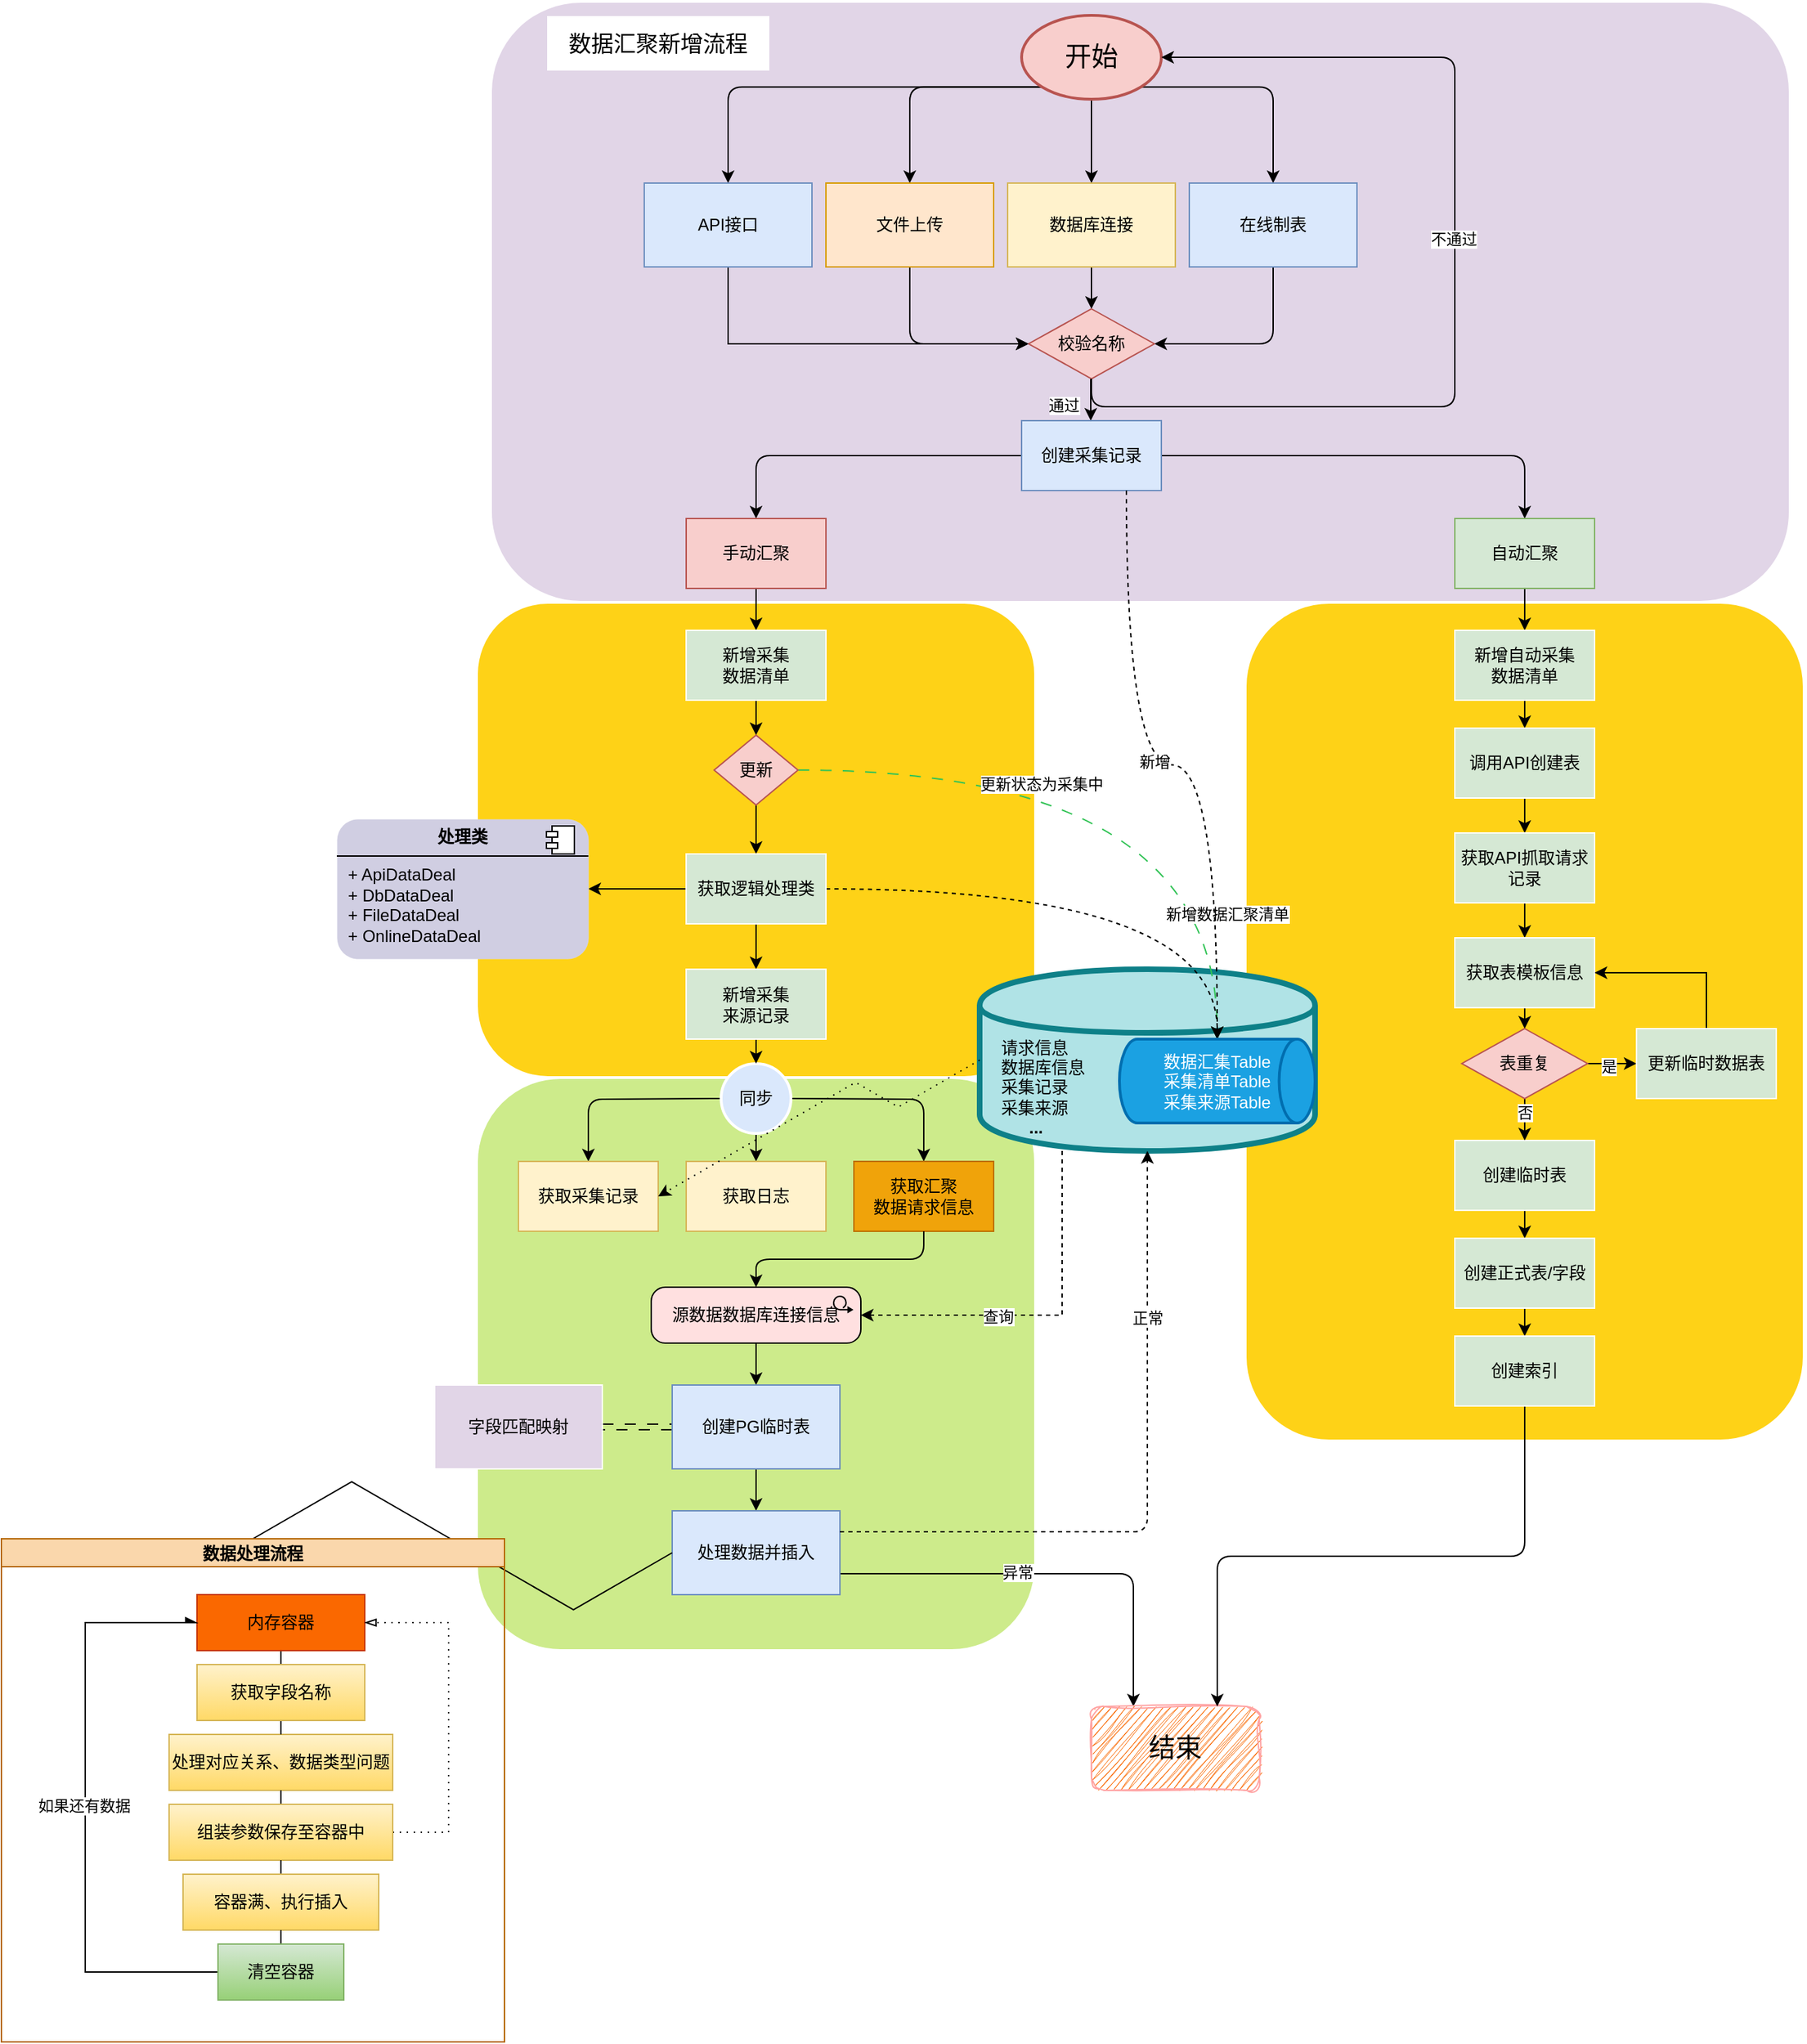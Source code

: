 <mxfile version="24.7.5">
  <diagram name="Page-1" id="c7558073-3199-34d8-9f00-42111426c3f3">
    <mxGraphModel dx="1999" dy="1798" grid="1" gridSize="10" guides="1" tooltips="1" connect="1" arrows="1" fold="1" page="1" pageScale="1" pageWidth="826" pageHeight="1169" background="none" math="0" shadow="0">
      <root>
        <mxCell id="0" />
        <mxCell id="1" parent="0" />
        <mxCell id="75hqEZYQXCR5T-KK69s9-33" value="" style="whiteSpace=wrap;html=1;rounded=1;shadow=0;strokeWidth=2;fontSize=20;align=center;fillColor=#e1d5e7;strokeColor=#FFFFFF;" vertex="1" parent="1">
          <mxGeometry x="280" y="-750" width="930" height="430" as="geometry" />
        </mxCell>
        <mxCell id="75hqEZYQXCR5T-KK69s9-6" value="" style="whiteSpace=wrap;html=1;rounded=1;shadow=0;strokeWidth=2;fontSize=20;align=center;fillColor=#FED217;strokeColor=#FFFFFF;" vertex="1" parent="1">
          <mxGeometry x="820" y="-320" width="400" height="600" as="geometry" />
        </mxCell>
        <mxCell id="ydPv3QB8kfn3ZAmTUhdd-136" value="" style="whiteSpace=wrap;html=1;rounded=1;shadow=0;strokeWidth=2;fontSize=20;align=center;fillColor=#FED217;strokeColor=#FFFFFF;" parent="1" vertex="1">
          <mxGeometry x="270" y="-320" width="400" height="340" as="geometry" />
        </mxCell>
        <mxCell id="ydPv3QB8kfn3ZAmTUhdd-146" value="" style="whiteSpace=wrap;html=1;rounded=1;shadow=0;strokeWidth=2;fontSize=20;align=center;fillColor=#cdeb8b;strokeColor=#ffffff;" parent="1" vertex="1">
          <mxGeometry x="270" y="20" width="400" height="410" as="geometry" />
        </mxCell>
        <mxCell id="ydPv3QB8kfn3ZAmTUhdd-164" value="&amp;nbsp; &amp;nbsp; 请求信息&lt;div&gt;&amp;nbsp; &amp;nbsp; 数据库信息&lt;/div&gt;&lt;div&gt;&amp;nbsp; &amp;nbsp; 采集记录&lt;/div&gt;&lt;div&gt;&amp;nbsp; &amp;nbsp; 采集来源&lt;/div&gt;&lt;div&gt;&amp;nbsp; &amp;nbsp;&lt;b&gt;&amp;nbsp; &amp;nbsp; &amp;nbsp; &amp;nbsp;...&lt;/b&gt;&lt;/div&gt;" style="shape=cylinder;whiteSpace=wrap;html=1;boundedLbl=1;backgroundOutline=1;fillColor=#b0e3e6;strokeColor=#0e8088;align=left;strokeWidth=4;" parent="1" vertex="1">
          <mxGeometry x="630" y="-57.5" width="240" height="130" as="geometry" />
        </mxCell>
        <mxCell id="ydPv3QB8kfn3ZAmTUhdd-111" style="edgeStyle=orthogonalEdgeStyle;rounded=1;orthogonalLoop=1;jettySize=auto;html=1;exitX=0.145;exitY=0.855;exitDx=0;exitDy=0;exitPerimeter=0;entryX=0.5;entryY=0;entryDx=0;entryDy=0;curved=0;" parent="1" source="ydPv3QB8kfn3ZAmTUhdd-96" target="ydPv3QB8kfn3ZAmTUhdd-107" edge="1">
          <mxGeometry relative="1" as="geometry" />
        </mxCell>
        <mxCell id="ydPv3QB8kfn3ZAmTUhdd-112" style="edgeStyle=orthogonalEdgeStyle;rounded=0;orthogonalLoop=1;jettySize=auto;html=1;exitX=0.5;exitY=1;exitDx=0;exitDy=0;exitPerimeter=0;entryX=0.5;entryY=0;entryDx=0;entryDy=0;" parent="1" source="ydPv3QB8kfn3ZAmTUhdd-96" target="ydPv3QB8kfn3ZAmTUhdd-108" edge="1">
          <mxGeometry relative="1" as="geometry" />
        </mxCell>
        <mxCell id="ydPv3QB8kfn3ZAmTUhdd-113" style="edgeStyle=orthogonalEdgeStyle;rounded=1;orthogonalLoop=1;jettySize=auto;html=1;exitX=0.855;exitY=0.855;exitDx=0;exitDy=0;exitPerimeter=0;curved=0;" parent="1" source="ydPv3QB8kfn3ZAmTUhdd-96" target="ydPv3QB8kfn3ZAmTUhdd-109" edge="1">
          <mxGeometry relative="1" as="geometry" />
        </mxCell>
        <mxCell id="75hqEZYQXCR5T-KK69s9-36" style="edgeStyle=orthogonalEdgeStyle;rounded=1;orthogonalLoop=1;jettySize=auto;html=1;exitX=0.145;exitY=0.855;exitDx=0;exitDy=0;exitPerimeter=0;curved=0;" edge="1" parent="1" source="ydPv3QB8kfn3ZAmTUhdd-96" target="75hqEZYQXCR5T-KK69s9-35">
          <mxGeometry relative="1" as="geometry" />
        </mxCell>
        <mxCell id="ydPv3QB8kfn3ZAmTUhdd-96" value="&lt;font style=&quot;font-size: 19px;&quot;&gt;开始&lt;/font&gt;" style="strokeWidth=2;html=1;shape=mxgraph.flowchart.start_1;whiteSpace=wrap;fillColor=#f8cecc;strokeColor=#b85450;" parent="1" vertex="1">
          <mxGeometry x="660" y="-740" width="100" height="60" as="geometry" />
        </mxCell>
        <mxCell id="ydPv3QB8kfn3ZAmTUhdd-116" style="edgeStyle=orthogonalEdgeStyle;rounded=1;orthogonalLoop=1;jettySize=auto;html=1;exitX=0.5;exitY=1;exitDx=0;exitDy=0;entryX=0;entryY=0.5;entryDx=0;entryDy=0;curved=0;" parent="1" source="ydPv3QB8kfn3ZAmTUhdd-107" target="ydPv3QB8kfn3ZAmTUhdd-115" edge="1">
          <mxGeometry relative="1" as="geometry" />
        </mxCell>
        <mxCell id="ydPv3QB8kfn3ZAmTUhdd-107" value="文件上传" style="rounded=0;whiteSpace=wrap;html=1;fillColor=#ffe6cc;strokeColor=#d79b00;" parent="1" vertex="1">
          <mxGeometry x="520" y="-620" width="120" height="60" as="geometry" />
        </mxCell>
        <mxCell id="ydPv3QB8kfn3ZAmTUhdd-117" style="edgeStyle=orthogonalEdgeStyle;rounded=0;orthogonalLoop=1;jettySize=auto;html=1;exitX=0.5;exitY=1;exitDx=0;exitDy=0;entryX=0.5;entryY=0;entryDx=0;entryDy=0;" parent="1" source="ydPv3QB8kfn3ZAmTUhdd-108" target="ydPv3QB8kfn3ZAmTUhdd-115" edge="1">
          <mxGeometry relative="1" as="geometry" />
        </mxCell>
        <mxCell id="ydPv3QB8kfn3ZAmTUhdd-108" value="数据库连接" style="rounded=0;whiteSpace=wrap;html=1;fillColor=#fff2cc;strokeColor=#d6b656;" parent="1" vertex="1">
          <mxGeometry x="650" y="-620" width="120" height="60" as="geometry" />
        </mxCell>
        <mxCell id="ydPv3QB8kfn3ZAmTUhdd-118" style="edgeStyle=orthogonalEdgeStyle;rounded=1;orthogonalLoop=1;jettySize=auto;html=1;exitX=0.5;exitY=1;exitDx=0;exitDy=0;entryX=1;entryY=0.5;entryDx=0;entryDy=0;curved=0;" parent="1" source="ydPv3QB8kfn3ZAmTUhdd-109" target="ydPv3QB8kfn3ZAmTUhdd-115" edge="1">
          <mxGeometry relative="1" as="geometry" />
        </mxCell>
        <mxCell id="ydPv3QB8kfn3ZAmTUhdd-109" value="在线制表" style="rounded=0;whiteSpace=wrap;html=1;fillColor=#dae8fc;strokeColor=#6c8ebf;" parent="1" vertex="1">
          <mxGeometry x="780" y="-620" width="120" height="60" as="geometry" />
        </mxCell>
        <UserObject label="" tooltip="通过" id="ydPv3QB8kfn3ZAmTUhdd-120">
          <mxCell style="edgeStyle=orthogonalEdgeStyle;rounded=0;orthogonalLoop=1;jettySize=auto;html=1;exitX=0.5;exitY=1;exitDx=0;exitDy=0;" parent="1" edge="1">
            <mxGeometry relative="1" as="geometry">
              <mxPoint x="709.5" y="-480" as="sourcePoint" />
              <mxPoint x="709.5" y="-450" as="targetPoint" />
            </mxGeometry>
          </mxCell>
        </UserObject>
        <mxCell id="ydPv3QB8kfn3ZAmTUhdd-123" value="通过" style="edgeLabel;html=1;align=center;verticalAlign=middle;resizable=0;points=[];" parent="ydPv3QB8kfn3ZAmTUhdd-120" vertex="1" connectable="0">
          <mxGeometry x="0.244" relative="1" as="geometry">
            <mxPoint x="-20" as="offset" />
          </mxGeometry>
        </mxCell>
        <mxCell id="ydPv3QB8kfn3ZAmTUhdd-115" value="校验名称" style="shape=rhombus;html=1;dashed=0;whiteSpace=wrap;perimeter=rhombusPerimeter;fillColor=#f8cecc;strokeColor=#b85450;" parent="1" vertex="1">
          <mxGeometry x="665" y="-530" width="90" height="50" as="geometry" />
        </mxCell>
        <mxCell id="ydPv3QB8kfn3ZAmTUhdd-131" style="edgeStyle=orthogonalEdgeStyle;rounded=1;orthogonalLoop=1;jettySize=auto;html=1;exitX=0;exitY=0.5;exitDx=0;exitDy=0;entryX=0.5;entryY=0;entryDx=0;entryDy=0;curved=0;" parent="1" source="ydPv3QB8kfn3ZAmTUhdd-119" target="ydPv3QB8kfn3ZAmTUhdd-129" edge="1">
          <mxGeometry relative="1" as="geometry" />
        </mxCell>
        <mxCell id="ydPv3QB8kfn3ZAmTUhdd-132" style="edgeStyle=orthogonalEdgeStyle;rounded=1;orthogonalLoop=1;jettySize=auto;html=1;exitX=1;exitY=0.5;exitDx=0;exitDy=0;entryX=0.5;entryY=0;entryDx=0;entryDy=0;curved=0;" parent="1" source="ydPv3QB8kfn3ZAmTUhdd-119" target="ydPv3QB8kfn3ZAmTUhdd-130" edge="1">
          <mxGeometry relative="1" as="geometry" />
        </mxCell>
        <mxCell id="ydPv3QB8kfn3ZAmTUhdd-119" value="创建采集记录" style="html=1;dashed=0;whiteSpace=wrap;fillColor=#dae8fc;strokeColor=#6c8ebf;" parent="1" vertex="1">
          <mxGeometry x="660" y="-450" width="100" height="50" as="geometry" />
        </mxCell>
        <mxCell id="ydPv3QB8kfn3ZAmTUhdd-127" style="edgeStyle=orthogonalEdgeStyle;rounded=1;orthogonalLoop=1;jettySize=auto;html=1;exitX=0.5;exitY=1;exitDx=0;exitDy=0;entryX=1;entryY=0.5;entryDx=0;entryDy=0;entryPerimeter=0;shadow=0;curved=0;" parent="1" source="ydPv3QB8kfn3ZAmTUhdd-115" target="ydPv3QB8kfn3ZAmTUhdd-96" edge="1">
          <mxGeometry relative="1" as="geometry">
            <Array as="points">
              <mxPoint x="710" y="-460" />
              <mxPoint x="970" y="-460" />
              <mxPoint x="970" y="-710" />
            </Array>
          </mxGeometry>
        </mxCell>
        <mxCell id="ydPv3QB8kfn3ZAmTUhdd-128" value="不通过" style="edgeLabel;html=1;align=center;verticalAlign=middle;resizable=0;points=[];" parent="ydPv3QB8kfn3ZAmTUhdd-127" vertex="1" connectable="0">
          <mxGeometry x="0.104" y="1" relative="1" as="geometry">
            <mxPoint y="8" as="offset" />
          </mxGeometry>
        </mxCell>
        <mxCell id="ydPv3QB8kfn3ZAmTUhdd-138" style="edgeStyle=orthogonalEdgeStyle;rounded=0;orthogonalLoop=1;jettySize=auto;html=1;exitX=0.5;exitY=1;exitDx=0;exitDy=0;entryX=0.5;entryY=0;entryDx=0;entryDy=0;" parent="1" source="ydPv3QB8kfn3ZAmTUhdd-129" target="ydPv3QB8kfn3ZAmTUhdd-133" edge="1">
          <mxGeometry relative="1" as="geometry" />
        </mxCell>
        <mxCell id="ydPv3QB8kfn3ZAmTUhdd-129" value="手动汇聚" style="html=1;dashed=0;whiteSpace=wrap;fillColor=#f8cecc;strokeColor=#b85450;" parent="1" vertex="1">
          <mxGeometry x="420" y="-380" width="100" height="50" as="geometry" />
        </mxCell>
        <mxCell id="75hqEZYQXCR5T-KK69s9-8" style="edgeStyle=orthogonalEdgeStyle;rounded=0;orthogonalLoop=1;jettySize=auto;html=1;exitX=0.5;exitY=1;exitDx=0;exitDy=0;entryX=0.5;entryY=0;entryDx=0;entryDy=0;" edge="1" parent="1" source="ydPv3QB8kfn3ZAmTUhdd-130" target="75hqEZYQXCR5T-KK69s9-7">
          <mxGeometry relative="1" as="geometry" />
        </mxCell>
        <mxCell id="ydPv3QB8kfn3ZAmTUhdd-130" value="自动汇聚" style="html=1;dashed=0;whiteSpace=wrap;fillColor=#d5e8d4;strokeColor=#82b366;" parent="1" vertex="1">
          <mxGeometry x="970" y="-380" width="100" height="50" as="geometry" />
        </mxCell>
        <mxCell id="ydPv3QB8kfn3ZAmTUhdd-139" style="edgeStyle=orthogonalEdgeStyle;rounded=0;orthogonalLoop=1;jettySize=auto;html=1;exitX=0.5;exitY=1;exitDx=0;exitDy=0;entryX=0.5;entryY=0;entryDx=0;entryDy=0;" parent="1" source="ydPv3QB8kfn3ZAmTUhdd-133" target="ydPv3QB8kfn3ZAmTUhdd-135" edge="1">
          <mxGeometry relative="1" as="geometry" />
        </mxCell>
        <mxCell id="ydPv3QB8kfn3ZAmTUhdd-133" value="新增采集&lt;div&gt;数据清单&lt;/div&gt;" style="html=1;dashed=0;whiteSpace=wrap;fillColor=#d5e8d4;strokeColor=#ffffff;strokeWidth=1;" parent="1" vertex="1">
          <mxGeometry x="420" y="-300" width="100" height="50" as="geometry" />
        </mxCell>
        <mxCell id="ydPv3QB8kfn3ZAmTUhdd-142" style="edgeStyle=orthogonalEdgeStyle;rounded=1;orthogonalLoop=1;jettySize=auto;html=1;exitX=0.5;exitY=1;exitDx=0;exitDy=0;entryX=0.5;entryY=0;entryDx=0;entryDy=0;curved=0;" parent="1" source="ydPv3QB8kfn3ZAmTUhdd-135" target="ydPv3QB8kfn3ZAmTUhdd-141" edge="1">
          <mxGeometry relative="1" as="geometry" />
        </mxCell>
        <mxCell id="ydPv3QB8kfn3ZAmTUhdd-207" style="edgeStyle=orthogonalEdgeStyle;rounded=0;orthogonalLoop=1;jettySize=auto;html=1;exitX=1;exitY=0.5;exitDx=0;exitDy=0;entryX=0.5;entryY=0;entryDx=0;entryDy=0;curved=1;dashed=1;dashPattern=8 8;strokeColor=#32c356;entryPerimeter=0;" parent="1" source="ydPv3QB8kfn3ZAmTUhdd-135" target="DjpQKd9qRSs2f788Mcuo-5" edge="1">
          <mxGeometry relative="1" as="geometry" />
        </mxCell>
        <mxCell id="DjpQKd9qRSs2f788Mcuo-6" value="更新状态为采集中" style="edgeLabel;html=1;align=center;verticalAlign=middle;resizable=0;points=[];" parent="ydPv3QB8kfn3ZAmTUhdd-207" vertex="1" connectable="0">
          <mxGeometry x="-0.295" y="-10" relative="1" as="geometry">
            <mxPoint as="offset" />
          </mxGeometry>
        </mxCell>
        <mxCell id="ydPv3QB8kfn3ZAmTUhdd-135" value="更新" style="shape=rhombus;html=1;dashed=0;whiteSpace=wrap;perimeter=rhombusPerimeter;fillColor=#f8cecc;strokeColor=#b85450;strokeWidth=1;" parent="1" vertex="1">
          <mxGeometry x="440" y="-225" width="60" height="50" as="geometry" />
        </mxCell>
        <mxCell id="ydPv3QB8kfn3ZAmTUhdd-178" style="edgeStyle=orthogonalEdgeStyle;rounded=0;orthogonalLoop=1;jettySize=auto;html=1;exitX=1;exitY=0.5;exitDx=0;exitDy=0;entryX=0.5;entryY=0;entryDx=0;entryDy=0;curved=1;dashed=1;entryPerimeter=0;" parent="1" source="ydPv3QB8kfn3ZAmTUhdd-141" target="DjpQKd9qRSs2f788Mcuo-5" edge="1">
          <mxGeometry relative="1" as="geometry" />
        </mxCell>
        <mxCell id="ydPv3QB8kfn3ZAmTUhdd-179" value="新增数据汇聚清单" style="edgeLabel;html=1;align=center;verticalAlign=middle;resizable=0;points=[];" parent="ydPv3QB8kfn3ZAmTUhdd-178" vertex="1" connectable="0">
          <mxGeometry x="-0.167" y="-6" relative="1" as="geometry">
            <mxPoint x="125" y="12" as="offset" />
          </mxGeometry>
        </mxCell>
        <mxCell id="75hqEZYQXCR5T-KK69s9-1" style="edgeStyle=orthogonalEdgeStyle;rounded=0;orthogonalLoop=1;jettySize=auto;html=1;exitX=0;exitY=0.5;exitDx=0;exitDy=0;entryX=1;entryY=0.5;entryDx=0;entryDy=0;" edge="1" parent="1" source="ydPv3QB8kfn3ZAmTUhdd-141" target="ydPv3QB8kfn3ZAmTUhdd-211">
          <mxGeometry relative="1" as="geometry" />
        </mxCell>
        <mxCell id="75hqEZYQXCR5T-KK69s9-5" style="edgeStyle=orthogonalEdgeStyle;rounded=0;orthogonalLoop=1;jettySize=auto;html=1;exitX=0.5;exitY=1;exitDx=0;exitDy=0;entryX=0.5;entryY=0;entryDx=0;entryDy=0;" edge="1" parent="1" source="ydPv3QB8kfn3ZAmTUhdd-141" target="75hqEZYQXCR5T-KK69s9-2">
          <mxGeometry relative="1" as="geometry" />
        </mxCell>
        <mxCell id="ydPv3QB8kfn3ZAmTUhdd-141" value="获取逻辑处理类" style="html=1;dashed=0;whiteSpace=wrap;fillColor=#d5e8d4;strokeColor=#ffffff;strokeWidth=1;" parent="1" vertex="1">
          <mxGeometry x="420" y="-140" width="100" height="50" as="geometry" />
        </mxCell>
        <mxCell id="ydPv3QB8kfn3ZAmTUhdd-160" style="edgeStyle=orthogonalEdgeStyle;rounded=1;orthogonalLoop=1;jettySize=auto;html=1;exitX=0;exitY=0.5;exitDx=0;exitDy=0;entryX=0.5;entryY=0;entryDx=0;entryDy=0;curved=0;" parent="1" target="ydPv3QB8kfn3ZAmTUhdd-150" edge="1">
          <mxGeometry relative="1" as="geometry">
            <mxPoint x="445" y="35" as="sourcePoint" />
          </mxGeometry>
        </mxCell>
        <mxCell id="ydPv3QB8kfn3ZAmTUhdd-161" style="edgeStyle=orthogonalEdgeStyle;rounded=0;orthogonalLoop=1;jettySize=auto;html=1;exitX=0.5;exitY=1;exitDx=0;exitDy=0;entryX=0.5;entryY=0;entryDx=0;entryDy=0;" parent="1" target="ydPv3QB8kfn3ZAmTUhdd-151" edge="1">
          <mxGeometry relative="1" as="geometry">
            <mxPoint x="470" y="60" as="sourcePoint" />
          </mxGeometry>
        </mxCell>
        <mxCell id="ydPv3QB8kfn3ZAmTUhdd-162" style="edgeStyle=orthogonalEdgeStyle;rounded=1;orthogonalLoop=1;jettySize=auto;html=1;exitX=1;exitY=0.5;exitDx=0;exitDy=0;entryX=0.5;entryY=0;entryDx=0;entryDy=0;curved=0;" parent="1" target="ydPv3QB8kfn3ZAmTUhdd-152" edge="1">
          <mxGeometry relative="1" as="geometry">
            <mxPoint x="495" y="35" as="sourcePoint" />
          </mxGeometry>
        </mxCell>
        <mxCell id="ydPv3QB8kfn3ZAmTUhdd-148" value="同步" style="shape=ellipse;html=1;dashed=0;whiteSpace=wrap;perimeter=ellipsePerimeter;strokeColor=#ffffff;fillColor=#dae8fc;strokeWidth=2;" parent="1" vertex="1">
          <mxGeometry x="445" y="10" width="50" height="50" as="geometry" />
        </mxCell>
        <mxCell id="ydPv3QB8kfn3ZAmTUhdd-150" value="获取采集记录" style="html=1;dashed=0;whiteSpace=wrap;fillColor=#fff2cc;strokeColor=#d6b656;" parent="1" vertex="1">
          <mxGeometry x="300" y="80" width="100" height="50" as="geometry" />
        </mxCell>
        <mxCell id="ydPv3QB8kfn3ZAmTUhdd-151" value="获取日志" style="html=1;dashed=0;whiteSpace=wrap;fillColor=#fff2cc;strokeColor=#d6b656;" parent="1" vertex="1">
          <mxGeometry x="420" y="80" width="100" height="50" as="geometry" />
        </mxCell>
        <mxCell id="ydPv3QB8kfn3ZAmTUhdd-152" value="获取汇聚&lt;div&gt;数据请求信息&lt;/div&gt;" style="html=1;dashed=0;whiteSpace=wrap;fillColor=#f0a30a;fontColor=#000000;strokeColor=#BD7000;" parent="1" vertex="1">
          <mxGeometry x="540" y="80" width="100" height="50" as="geometry" />
        </mxCell>
        <mxCell id="ydPv3QB8kfn3ZAmTUhdd-172" style="edgeStyle=orthogonalEdgeStyle;rounded=0;orthogonalLoop=1;jettySize=auto;html=1;exitX=0.5;exitY=1;exitDx=0;exitDy=0;exitPerimeter=0;entryX=0.5;entryY=0;entryDx=0;entryDy=0;" parent="1" source="ydPv3QB8kfn3ZAmTUhdd-163" target="ydPv3QB8kfn3ZAmTUhdd-168" edge="1">
          <mxGeometry relative="1" as="geometry" />
        </mxCell>
        <mxCell id="ydPv3QB8kfn3ZAmTUhdd-163" value="源数据数据库连接信息" style="html=1;outlineConnect=0;whiteSpace=wrap;fillColor=#FFE0E0;shape=mxgraph.archimate3.application;appType=workPackage;archiType=rounded;" parent="1" vertex="1">
          <mxGeometry x="395" y="170" width="150" height="40" as="geometry" />
        </mxCell>
        <mxCell id="ydPv3QB8kfn3ZAmTUhdd-165" style="rounded=0;orthogonalLoop=1;jettySize=auto;html=1;exitX=0.246;exitY=1;exitDx=0;exitDy=0;entryX=1;entryY=0.5;entryDx=0;entryDy=0;entryPerimeter=0;dashed=1;edgeStyle=orthogonalEdgeStyle;exitPerimeter=0;" parent="1" source="ydPv3QB8kfn3ZAmTUhdd-164" target="ydPv3QB8kfn3ZAmTUhdd-163" edge="1">
          <mxGeometry relative="1" as="geometry" />
        </mxCell>
        <mxCell id="ydPv3QB8kfn3ZAmTUhdd-208" value="查询" style="edgeLabel;html=1;align=center;verticalAlign=middle;resizable=0;points=[];" parent="ydPv3QB8kfn3ZAmTUhdd-165" vertex="1" connectable="0">
          <mxGeometry x="0.255" y="1" relative="1" as="geometry">
            <mxPoint as="offset" />
          </mxGeometry>
        </mxCell>
        <mxCell id="ydPv3QB8kfn3ZAmTUhdd-171" style="edgeStyle=orthogonalEdgeStyle;rounded=0;orthogonalLoop=1;jettySize=auto;html=1;exitX=1;exitY=0.5;exitDx=0;exitDy=0;entryX=0;entryY=0.5;entryDx=0;entryDy=0;shape=link;dashed=1;dashPattern=8 8;" parent="1" source="ydPv3QB8kfn3ZAmTUhdd-167" target="ydPv3QB8kfn3ZAmTUhdd-168" edge="1">
          <mxGeometry relative="1" as="geometry" />
        </mxCell>
        <mxCell id="ydPv3QB8kfn3ZAmTUhdd-167" value="字段匹配映射" style="rounded=0;whiteSpace=wrap;html=1;fillColor=#e1d5e7;strokeColor=#ffffff;" parent="1" vertex="1">
          <mxGeometry x="240" y="240" width="120" height="60" as="geometry" />
        </mxCell>
        <mxCell id="ydPv3QB8kfn3ZAmTUhdd-174" style="edgeStyle=orthogonalEdgeStyle;rounded=0;orthogonalLoop=1;jettySize=auto;html=1;exitX=0.5;exitY=1;exitDx=0;exitDy=0;entryX=0.5;entryY=0;entryDx=0;entryDy=0;" parent="1" source="ydPv3QB8kfn3ZAmTUhdd-168" target="ydPv3QB8kfn3ZAmTUhdd-173" edge="1">
          <mxGeometry relative="1" as="geometry" />
        </mxCell>
        <mxCell id="ydPv3QB8kfn3ZAmTUhdd-168" value="创建PG临时表" style="rounded=0;whiteSpace=wrap;html=1;fillColor=#dae8fc;strokeColor=#6c8ebf;" parent="1" vertex="1">
          <mxGeometry x="410" y="240" width="120" height="60" as="geometry" />
        </mxCell>
        <mxCell id="ydPv3QB8kfn3ZAmTUhdd-186" style="edgeStyle=orthogonalEdgeStyle;rounded=1;orthogonalLoop=1;jettySize=auto;html=1;exitX=1;exitY=0.75;exitDx=0;exitDy=0;entryX=0.25;entryY=0;entryDx=0;entryDy=0;curved=0;" parent="1" source="ydPv3QB8kfn3ZAmTUhdd-173" target="ydPv3QB8kfn3ZAmTUhdd-184" edge="1">
          <mxGeometry relative="1" as="geometry" />
        </mxCell>
        <mxCell id="ydPv3QB8kfn3ZAmTUhdd-187" value="异常" style="edgeLabel;html=1;align=center;verticalAlign=middle;resizable=0;points=[];" parent="ydPv3QB8kfn3ZAmTUhdd-186" vertex="1" connectable="0">
          <mxGeometry x="-0.17" y="1" relative="1" as="geometry">
            <mxPoint as="offset" />
          </mxGeometry>
        </mxCell>
        <mxCell id="ydPv3QB8kfn3ZAmTUhdd-173" value="处理数据并插入" style="rounded=0;whiteSpace=wrap;html=1;fillColor=#dae8fc;strokeColor=#6c8ebf;" parent="1" vertex="1">
          <mxGeometry x="410" y="330" width="120" height="60" as="geometry" />
        </mxCell>
        <mxCell id="ydPv3QB8kfn3ZAmTUhdd-175" style="edgeStyle=orthogonalEdgeStyle;rounded=1;orthogonalLoop=1;jettySize=auto;html=1;exitX=0.5;exitY=1;exitDx=0;exitDy=0;entryX=0.5;entryY=0;entryDx=0;entryDy=0;entryPerimeter=0;curved=0;" parent="1" source="ydPv3QB8kfn3ZAmTUhdd-152" target="ydPv3QB8kfn3ZAmTUhdd-163" edge="1">
          <mxGeometry relative="1" as="geometry" />
        </mxCell>
        <mxCell id="ydPv3QB8kfn3ZAmTUhdd-176" value="" style="edgeStyle=orthogonalEdgeStyle;rounded=0;orthogonalLoop=1;jettySize=auto;html=1;exitX=0.75;exitY=1;exitDx=0;exitDy=0;entryX=0.5;entryY=0;entryDx=0;entryDy=0;curved=1;dashed=1;entryPerimeter=0;" parent="1" source="ydPv3QB8kfn3ZAmTUhdd-119" target="DjpQKd9qRSs2f788Mcuo-5" edge="1">
          <mxGeometry relative="1" as="geometry">
            <mxPoint x="810" y="-10" as="targetPoint" />
            <mxPoint x="735" y="-400" as="sourcePoint" />
          </mxGeometry>
        </mxCell>
        <mxCell id="ydPv3QB8kfn3ZAmTUhdd-177" value="新增" style="edgeLabel;html=1;align=center;verticalAlign=middle;resizable=0;points=[];" parent="ydPv3QB8kfn3ZAmTUhdd-176" vertex="1" connectable="0">
          <mxGeometry x="-0.055" y="3" relative="1" as="geometry">
            <mxPoint as="offset" />
          </mxGeometry>
        </mxCell>
        <mxCell id="ydPv3QB8kfn3ZAmTUhdd-181" style="edgeStyle=orthogonalEdgeStyle;rounded=1;orthogonalLoop=1;jettySize=auto;html=1;exitX=1;exitY=0.25;exitDx=0;exitDy=0;entryX=0.5;entryY=1;entryDx=0;entryDy=0;curved=0;dashed=1;" parent="1" source="ydPv3QB8kfn3ZAmTUhdd-173" target="ydPv3QB8kfn3ZAmTUhdd-164" edge="1">
          <mxGeometry relative="1" as="geometry" />
        </mxCell>
        <mxCell id="ydPv3QB8kfn3ZAmTUhdd-182" value="正常" style="edgeLabel;html=1;align=center;verticalAlign=middle;resizable=0;points=[];" parent="ydPv3QB8kfn3ZAmTUhdd-181" vertex="1" connectable="0">
          <mxGeometry x="0.515" relative="1" as="geometry">
            <mxPoint as="offset" />
          </mxGeometry>
        </mxCell>
        <mxCell id="ydPv3QB8kfn3ZAmTUhdd-184" value="结束" style="rounded=1;whiteSpace=wrap;html=1;fillColor=#fa6800;fontColor=#000000;strokeColor=#ffa3a3;fontSize=19;glass=0;shadow=0;sketch=1;curveFitting=1;jiggle=2;" parent="1" vertex="1">
          <mxGeometry x="710" y="470" width="120" height="60" as="geometry" />
        </mxCell>
        <mxCell id="ydPv3QB8kfn3ZAmTUhdd-188" value="" style="edgeStyle=isometricEdgeStyle;endArrow=none;html=1;rounded=0;entryX=0;entryY=0.5;entryDx=0;entryDy=0;exitX=0.5;exitY=0;exitDx=0;exitDy=0;" parent="1" source="ydPv3QB8kfn3ZAmTUhdd-189" target="ydPv3QB8kfn3ZAmTUhdd-173" edge="1">
          <mxGeometry width="50" height="100" relative="1" as="geometry">
            <mxPoint x="-70.8" y="390" as="sourcePoint" />
            <mxPoint x="-20.8" y="290" as="targetPoint" />
          </mxGeometry>
        </mxCell>
        <mxCell id="ydPv3QB8kfn3ZAmTUhdd-189" value="数据处理流程" style="swimlane;startSize=20;horizontal=1;containerType=tree;fillColor=#fad7ac;strokeColor=#b46504;" parent="1" vertex="1">
          <mxGeometry x="-70" y="350" width="360" height="360" as="geometry">
            <mxRectangle x="-80" y="370" width="110" height="30" as="alternateBounds" />
          </mxGeometry>
        </mxCell>
        <mxCell id="ydPv3QB8kfn3ZAmTUhdd-190" value="" style="edgeStyle=elbowEdgeStyle;elbow=vertical;sourcePerimeterSpacing=0;targetPerimeterSpacing=0;startArrow=none;endArrow=none;rounded=0;curved=0;" parent="ydPv3QB8kfn3ZAmTUhdd-189" source="ydPv3QB8kfn3ZAmTUhdd-191" target="ydPv3QB8kfn3ZAmTUhdd-194" edge="1">
          <mxGeometry relative="1" as="geometry" />
        </mxCell>
        <mxCell id="ydPv3QB8kfn3ZAmTUhdd-191" value="内存容器" style="whiteSpace=wrap;html=1;treeFolding=1;treeMoving=1;newEdgeStyle={&quot;edgeStyle&quot;:&quot;elbowEdgeStyle&quot;,&quot;startArrow&quot;:&quot;none&quot;,&quot;endArrow&quot;:&quot;none&quot;};fillColor=#fa6800;fontColor=#000000;strokeColor=#C73500;" parent="ydPv3QB8kfn3ZAmTUhdd-189" vertex="1">
          <mxGeometry x="140" y="40" width="120" height="40" as="geometry" />
        </mxCell>
        <mxCell id="ydPv3QB8kfn3ZAmTUhdd-192" value="处理对应关系、数据类型问题" style="whiteSpace=wrap;html=1;treeFolding=1;treeMoving=1;newEdgeStyle={&quot;edgeStyle&quot;:&quot;elbowEdgeStyle&quot;,&quot;startArrow&quot;:&quot;none&quot;,&quot;endArrow&quot;:&quot;none&quot;};fillColor=#fff2cc;gradientColor=#ffd966;strokeColor=#d6b656;" parent="ydPv3QB8kfn3ZAmTUhdd-189" vertex="1">
          <mxGeometry x="120" y="140" width="160" height="40" as="geometry" />
        </mxCell>
        <mxCell id="ydPv3QB8kfn3ZAmTUhdd-193" value="" style="edgeStyle=elbowEdgeStyle;elbow=vertical;sourcePerimeterSpacing=0;targetPerimeterSpacing=0;startArrow=none;endArrow=none;rounded=0;curved=0;" parent="ydPv3QB8kfn3ZAmTUhdd-189" source="ydPv3QB8kfn3ZAmTUhdd-194" target="ydPv3QB8kfn3ZAmTUhdd-192" edge="1">
          <mxGeometry relative="1" as="geometry">
            <mxPoint x="-200" y="1220" as="sourcePoint" />
          </mxGeometry>
        </mxCell>
        <mxCell id="ydPv3QB8kfn3ZAmTUhdd-194" value="获取字段名称" style="whiteSpace=wrap;html=1;treeFolding=1;treeMoving=1;newEdgeStyle={&quot;edgeStyle&quot;:&quot;elbowEdgeStyle&quot;,&quot;startArrow&quot;:&quot;none&quot;,&quot;endArrow&quot;:&quot;none&quot;};fillColor=#fff2cc;gradientColor=#ffd966;strokeColor=#d6b656;" parent="ydPv3QB8kfn3ZAmTUhdd-189" vertex="1">
          <mxGeometry x="140" y="90" width="120" height="40" as="geometry" />
        </mxCell>
        <mxCell id="ydPv3QB8kfn3ZAmTUhdd-195" value="" style="edgeStyle=elbowEdgeStyle;elbow=vertical;sourcePerimeterSpacing=0;targetPerimeterSpacing=0;startArrow=none;endArrow=none;rounded=0;curved=0;" parent="ydPv3QB8kfn3ZAmTUhdd-189" source="ydPv3QB8kfn3ZAmTUhdd-192" target="ydPv3QB8kfn3ZAmTUhdd-196" edge="1">
          <mxGeometry relative="1" as="geometry">
            <mxPoint x="-200" y="1270" as="sourcePoint" />
          </mxGeometry>
        </mxCell>
        <mxCell id="ydPv3QB8kfn3ZAmTUhdd-197" style="edgeStyle=elbowEdgeStyle;rounded=0;orthogonalLoop=1;jettySize=auto;html=1;startArrow=none;endArrow=blockThin;exitX=1;exitY=0.5;exitDx=0;exitDy=0;entryX=1;entryY=0.5;entryDx=0;entryDy=0;dashed=1;dashPattern=1 4;endFill=0;" parent="ydPv3QB8kfn3ZAmTUhdd-189" source="ydPv3QB8kfn3ZAmTUhdd-196" target="ydPv3QB8kfn3ZAmTUhdd-191" edge="1">
          <mxGeometry relative="1" as="geometry">
            <Array as="points">
              <mxPoint x="320" y="150" />
            </Array>
          </mxGeometry>
        </mxCell>
        <mxCell id="ydPv3QB8kfn3ZAmTUhdd-196" value="组装参数保存至容器中" style="whiteSpace=wrap;html=1;treeFolding=1;treeMoving=1;newEdgeStyle={&quot;edgeStyle&quot;:&quot;elbowEdgeStyle&quot;,&quot;startArrow&quot;:&quot;none&quot;,&quot;endArrow&quot;:&quot;none&quot;};fillColor=#fff2cc;gradientColor=#ffd966;strokeColor=#d6b656;" parent="ydPv3QB8kfn3ZAmTUhdd-189" vertex="1">
          <mxGeometry x="120" y="190" width="160" height="40" as="geometry" />
        </mxCell>
        <mxCell id="ydPv3QB8kfn3ZAmTUhdd-198" value="" style="edgeStyle=elbowEdgeStyle;elbow=vertical;sourcePerimeterSpacing=0;targetPerimeterSpacing=0;startArrow=none;endArrow=none;rounded=0;curved=0;" parent="ydPv3QB8kfn3ZAmTUhdd-189" source="ydPv3QB8kfn3ZAmTUhdd-196" target="ydPv3QB8kfn3ZAmTUhdd-199" edge="1">
          <mxGeometry relative="1" as="geometry">
            <mxPoint x="-200" y="1320" as="sourcePoint" />
          </mxGeometry>
        </mxCell>
        <mxCell id="ydPv3QB8kfn3ZAmTUhdd-199" value="容器满、执行插入" style="whiteSpace=wrap;html=1;treeFolding=1;treeMoving=1;newEdgeStyle={&quot;edgeStyle&quot;:&quot;elbowEdgeStyle&quot;,&quot;startArrow&quot;:&quot;none&quot;,&quot;endArrow&quot;:&quot;none&quot;};fillColor=#fff2cc;gradientColor=#ffd966;strokeColor=#d6b656;" parent="ydPv3QB8kfn3ZAmTUhdd-189" vertex="1">
          <mxGeometry x="130" y="240" width="140" height="40" as="geometry" />
        </mxCell>
        <mxCell id="ydPv3QB8kfn3ZAmTUhdd-200" value="" style="edgeStyle=elbowEdgeStyle;elbow=vertical;sourcePerimeterSpacing=0;targetPerimeterSpacing=0;startArrow=none;endArrow=none;rounded=0;curved=0;" parent="ydPv3QB8kfn3ZAmTUhdd-189" source="ydPv3QB8kfn3ZAmTUhdd-199" target="ydPv3QB8kfn3ZAmTUhdd-201" edge="1">
          <mxGeometry relative="1" as="geometry">
            <mxPoint x="-200" y="1350" as="sourcePoint" />
          </mxGeometry>
        </mxCell>
        <mxCell id="ydPv3QB8kfn3ZAmTUhdd-202" style="edgeStyle=elbowEdgeStyle;rounded=0;orthogonalLoop=1;jettySize=auto;html=1;startArrow=none;endArrow=async;exitX=0;exitY=0.5;exitDx=0;exitDy=0;entryX=0;entryY=0.5;entryDx=0;entryDy=0;strokeColor=default;endFill=1;" parent="ydPv3QB8kfn3ZAmTUhdd-189" source="ydPv3QB8kfn3ZAmTUhdd-201" target="ydPv3QB8kfn3ZAmTUhdd-191" edge="1">
          <mxGeometry relative="1" as="geometry">
            <Array as="points">
              <mxPoint x="60" y="190" />
            </Array>
          </mxGeometry>
        </mxCell>
        <mxCell id="ydPv3QB8kfn3ZAmTUhdd-203" value="如果还有数据" style="edgeLabel;html=1;align=center;verticalAlign=middle;resizable=0;points=[];" parent="ydPv3QB8kfn3ZAmTUhdd-202" vertex="1" connectable="0">
          <mxGeometry x="0.007" y="1" relative="1" as="geometry">
            <mxPoint as="offset" />
          </mxGeometry>
        </mxCell>
        <mxCell id="ydPv3QB8kfn3ZAmTUhdd-201" value="清空容器" style="whiteSpace=wrap;html=1;treeFolding=1;treeMoving=1;newEdgeStyle={&quot;edgeStyle&quot;:&quot;elbowEdgeStyle&quot;,&quot;startArrow&quot;:&quot;none&quot;,&quot;endArrow&quot;:&quot;none&quot;};fillColor=#d5e8d4;gradientColor=#97d077;strokeColor=#82b366;" parent="ydPv3QB8kfn3ZAmTUhdd-189" vertex="1">
          <mxGeometry x="155" y="290" width="90" height="40" as="geometry" />
        </mxCell>
        <mxCell id="ydPv3QB8kfn3ZAmTUhdd-211" value="&lt;p style=&quot;margin:0px;margin-top:6px;text-align:center;&quot;&gt;&lt;b&gt;处理类&lt;/b&gt;&lt;/p&gt;&lt;hr size=&quot;1&quot; style=&quot;border-style:solid;&quot;&gt;&lt;p style=&quot;margin:0px;margin-left:8px;&quot;&gt;+ ApiDataDeal&lt;br&gt;+ DbDataDeal&lt;/p&gt;&lt;p style=&quot;margin:0px;margin-left:8px;&quot;&gt;+ FileDataDeal&lt;/p&gt;&lt;p style=&quot;margin:0px;margin-left:8px;&quot;&gt;+ OnlineDataDeal&lt;/p&gt;" style="align=left;overflow=fill;html=1;dropTarget=0;whiteSpace=wrap;fillColor=#d0cee2;strokeColor=#ffffff;strokeWidth=0;rounded=1;" parent="1" vertex="1">
          <mxGeometry x="170" y="-165" width="180" height="100" as="geometry" />
        </mxCell>
        <mxCell id="ydPv3QB8kfn3ZAmTUhdd-212" value="" style="shape=component;jettyWidth=8;jettyHeight=4;" parent="ydPv3QB8kfn3ZAmTUhdd-211" vertex="1">
          <mxGeometry x="1" width="20" height="20" relative="1" as="geometry">
            <mxPoint x="-30" y="5" as="offset" />
          </mxGeometry>
        </mxCell>
        <mxCell id="ydPv3QB8kfn3ZAmTUhdd-215" style="rounded=0;orthogonalLoop=1;jettySize=auto;html=1;exitX=0;exitY=0.5;exitDx=0;exitDy=0;entryX=1;entryY=0.5;entryDx=0;entryDy=0;edgeStyle=isometricEdgeStyle;dashed=1;dashPattern=1 4;" parent="1" source="ydPv3QB8kfn3ZAmTUhdd-164" target="ydPv3QB8kfn3ZAmTUhdd-150" edge="1">
          <mxGeometry relative="1" as="geometry">
            <Array as="points">
              <mxPoint x="570" y="40" />
            </Array>
            <mxPoint x="270" y="51" as="sourcePoint" />
          </mxGeometry>
        </mxCell>
        <mxCell id="DjpQKd9qRSs2f788Mcuo-5" value="数据汇集Table&lt;div&gt;采集清单Table&lt;/div&gt;&lt;div&gt;采集来源Table&lt;/div&gt;" style="strokeWidth=2;html=1;shape=mxgraph.flowchart.direct_data;whiteSpace=wrap;fillColor=#1ba1e2;fontColor=#ffffff;strokeColor=#006EAF;" parent="1" vertex="1">
          <mxGeometry x="730" y="-7.5" width="140" height="60" as="geometry" />
        </mxCell>
        <mxCell id="75hqEZYQXCR5T-KK69s9-4" style="edgeStyle=orthogonalEdgeStyle;rounded=0;orthogonalLoop=1;jettySize=auto;html=1;exitX=0.5;exitY=1;exitDx=0;exitDy=0;entryX=0.5;entryY=0;entryDx=0;entryDy=0;" edge="1" parent="1" source="75hqEZYQXCR5T-KK69s9-2" target="ydPv3QB8kfn3ZAmTUhdd-148">
          <mxGeometry relative="1" as="geometry" />
        </mxCell>
        <mxCell id="75hqEZYQXCR5T-KK69s9-2" value="新增采集&lt;div&gt;来源记录&lt;/div&gt;" style="html=1;dashed=0;whiteSpace=wrap;fillColor=#d5e8d4;strokeColor=#ffffff;strokeWidth=1;" vertex="1" parent="1">
          <mxGeometry x="420" y="-57.5" width="100" height="50" as="geometry" />
        </mxCell>
        <mxCell id="75hqEZYQXCR5T-KK69s9-13" style="edgeStyle=orthogonalEdgeStyle;rounded=0;orthogonalLoop=1;jettySize=auto;html=1;exitX=0.5;exitY=1;exitDx=0;exitDy=0;entryX=0.5;entryY=0;entryDx=0;entryDy=0;" edge="1" parent="1" source="75hqEZYQXCR5T-KK69s9-7" target="75hqEZYQXCR5T-KK69s9-9">
          <mxGeometry relative="1" as="geometry" />
        </mxCell>
        <mxCell id="75hqEZYQXCR5T-KK69s9-7" value="新增自动采集&lt;div&gt;数据清单&lt;/div&gt;" style="html=1;dashed=0;whiteSpace=wrap;fillColor=#d5e8d4;strokeColor=#ffffff;strokeWidth=1;" vertex="1" parent="1">
          <mxGeometry x="970" y="-300" width="100" height="50" as="geometry" />
        </mxCell>
        <mxCell id="75hqEZYQXCR5T-KK69s9-20" style="edgeStyle=orthogonalEdgeStyle;rounded=0;orthogonalLoop=1;jettySize=auto;html=1;exitX=0.5;exitY=1;exitDx=0;exitDy=0;entryX=0.5;entryY=0;entryDx=0;entryDy=0;" edge="1" parent="1" source="75hqEZYQXCR5T-KK69s9-9" target="75hqEZYQXCR5T-KK69s9-18">
          <mxGeometry relative="1" as="geometry" />
        </mxCell>
        <mxCell id="75hqEZYQXCR5T-KK69s9-9" value="调用API创建表" style="html=1;dashed=0;whiteSpace=wrap;fillColor=#d5e8d4;strokeColor=#ffffff;strokeWidth=1;" vertex="1" parent="1">
          <mxGeometry x="970" y="-230" width="100" height="50" as="geometry" />
        </mxCell>
        <mxCell id="75hqEZYQXCR5T-KK69s9-15" style="edgeStyle=orthogonalEdgeStyle;rounded=0;orthogonalLoop=1;jettySize=auto;html=1;exitX=0.5;exitY=1;exitDx=0;exitDy=0;entryX=0.5;entryY=0;entryDx=0;entryDy=0;" edge="1" parent="1" source="75hqEZYQXCR5T-KK69s9-10" target="75hqEZYQXCR5T-KK69s9-11">
          <mxGeometry relative="1" as="geometry" />
        </mxCell>
        <mxCell id="75hqEZYQXCR5T-KK69s9-10" value="创建临时表" style="html=1;dashed=0;whiteSpace=wrap;fillColor=#d5e8d4;strokeColor=#ffffff;strokeWidth=1;" vertex="1" parent="1">
          <mxGeometry x="970" y="65" width="100" height="50" as="geometry" />
        </mxCell>
        <mxCell id="75hqEZYQXCR5T-KK69s9-16" style="edgeStyle=orthogonalEdgeStyle;rounded=0;orthogonalLoop=1;jettySize=auto;html=1;exitX=0.5;exitY=1;exitDx=0;exitDy=0;entryX=0.5;entryY=0;entryDx=0;entryDy=0;" edge="1" parent="1" source="75hqEZYQXCR5T-KK69s9-11" target="75hqEZYQXCR5T-KK69s9-12">
          <mxGeometry relative="1" as="geometry" />
        </mxCell>
        <mxCell id="75hqEZYQXCR5T-KK69s9-11" value="创建正式表/字段" style="html=1;dashed=0;whiteSpace=wrap;fillColor=#d5e8d4;strokeColor=#ffffff;strokeWidth=1;" vertex="1" parent="1">
          <mxGeometry x="970" y="135" width="100" height="50" as="geometry" />
        </mxCell>
        <mxCell id="75hqEZYQXCR5T-KK69s9-17" style="edgeStyle=orthogonalEdgeStyle;rounded=1;orthogonalLoop=1;jettySize=auto;html=1;exitX=0.5;exitY=1;exitDx=0;exitDy=0;entryX=0.75;entryY=0;entryDx=0;entryDy=0;curved=0;" edge="1" parent="1" source="75hqEZYQXCR5T-KK69s9-12" target="ydPv3QB8kfn3ZAmTUhdd-184">
          <mxGeometry relative="1" as="geometry" />
        </mxCell>
        <mxCell id="75hqEZYQXCR5T-KK69s9-12" value="创建索引" style="html=1;dashed=0;whiteSpace=wrap;fillColor=#d5e8d4;strokeColor=#ffffff;strokeWidth=1;" vertex="1" parent="1">
          <mxGeometry x="970" y="205" width="100" height="50" as="geometry" />
        </mxCell>
        <mxCell id="75hqEZYQXCR5T-KK69s9-22" style="edgeStyle=orthogonalEdgeStyle;rounded=0;orthogonalLoop=1;jettySize=auto;html=1;exitX=0.5;exitY=1;exitDx=0;exitDy=0;entryX=0.5;entryY=0;entryDx=0;entryDy=0;" edge="1" parent="1" source="75hqEZYQXCR5T-KK69s9-18" target="75hqEZYQXCR5T-KK69s9-19">
          <mxGeometry relative="1" as="geometry" />
        </mxCell>
        <mxCell id="75hqEZYQXCR5T-KK69s9-18" value="获取API抓取请求记录" style="html=1;dashed=0;whiteSpace=wrap;fillColor=#d5e8d4;strokeColor=#ffffff;strokeWidth=1;" vertex="1" parent="1">
          <mxGeometry x="970" y="-155" width="100" height="50" as="geometry" />
        </mxCell>
        <mxCell id="75hqEZYQXCR5T-KK69s9-27" style="edgeStyle=orthogonalEdgeStyle;rounded=0;orthogonalLoop=1;jettySize=auto;html=1;exitX=0.5;exitY=1;exitDx=0;exitDy=0;entryX=0.5;entryY=0;entryDx=0;entryDy=0;" edge="1" parent="1" source="75hqEZYQXCR5T-KK69s9-19" target="75hqEZYQXCR5T-KK69s9-23">
          <mxGeometry relative="1" as="geometry" />
        </mxCell>
        <mxCell id="75hqEZYQXCR5T-KK69s9-19" value="获取表模板信息" style="html=1;dashed=0;whiteSpace=wrap;fillColor=#d5e8d4;strokeColor=#ffffff;strokeWidth=1;" vertex="1" parent="1">
          <mxGeometry x="970" y="-80" width="100" height="50" as="geometry" />
        </mxCell>
        <mxCell id="75hqEZYQXCR5T-KK69s9-24" style="edgeStyle=orthogonalEdgeStyle;rounded=0;orthogonalLoop=1;jettySize=auto;html=1;exitX=0.5;exitY=1;exitDx=0;exitDy=0;entryX=0.5;entryY=0;entryDx=0;entryDy=0;" edge="1" parent="1" source="75hqEZYQXCR5T-KK69s9-23" target="75hqEZYQXCR5T-KK69s9-10">
          <mxGeometry relative="1" as="geometry" />
        </mxCell>
        <mxCell id="75hqEZYQXCR5T-KK69s9-25" value="否" style="edgeLabel;html=1;align=center;verticalAlign=middle;resizable=0;points=[];" vertex="1" connectable="0" parent="75hqEZYQXCR5T-KK69s9-24">
          <mxGeometry x="-0.378" relative="1" as="geometry">
            <mxPoint as="offset" />
          </mxGeometry>
        </mxCell>
        <mxCell id="75hqEZYQXCR5T-KK69s9-30" style="edgeStyle=orthogonalEdgeStyle;rounded=0;orthogonalLoop=1;jettySize=auto;html=1;exitX=1;exitY=0.5;exitDx=0;exitDy=0;entryX=0;entryY=0.5;entryDx=0;entryDy=0;" edge="1" parent="1" source="75hqEZYQXCR5T-KK69s9-23" target="75hqEZYQXCR5T-KK69s9-29">
          <mxGeometry relative="1" as="geometry" />
        </mxCell>
        <mxCell id="75hqEZYQXCR5T-KK69s9-31" value="是" style="edgeLabel;html=1;align=center;verticalAlign=middle;resizable=0;points=[];" vertex="1" connectable="0" parent="75hqEZYQXCR5T-KK69s9-30">
          <mxGeometry x="-0.162" y="-2" relative="1" as="geometry">
            <mxPoint as="offset" />
          </mxGeometry>
        </mxCell>
        <mxCell id="75hqEZYQXCR5T-KK69s9-23" value="表重复" style="shape=rhombus;html=1;dashed=0;whiteSpace=wrap;perimeter=rhombusPerimeter;fillColor=#f8cecc;strokeColor=#b85450;" vertex="1" parent="1">
          <mxGeometry x="975" y="-15" width="90" height="50" as="geometry" />
        </mxCell>
        <mxCell id="75hqEZYQXCR5T-KK69s9-32" style="edgeStyle=orthogonalEdgeStyle;rounded=0;orthogonalLoop=1;jettySize=auto;html=1;exitX=0.5;exitY=0;exitDx=0;exitDy=0;entryX=1;entryY=0.5;entryDx=0;entryDy=0;" edge="1" parent="1" source="75hqEZYQXCR5T-KK69s9-29" target="75hqEZYQXCR5T-KK69s9-19">
          <mxGeometry relative="1" as="geometry" />
        </mxCell>
        <mxCell id="75hqEZYQXCR5T-KK69s9-29" value="更新临时数据表" style="html=1;dashed=0;whiteSpace=wrap;fillColor=#d5e8d4;strokeColor=#ffffff;strokeWidth=1;" vertex="1" parent="1">
          <mxGeometry x="1100" y="-15" width="100" height="50" as="geometry" />
        </mxCell>
        <mxCell id="75hqEZYQXCR5T-KK69s9-34" value="数据汇聚新增流程" style="rounded=0;whiteSpace=wrap;html=1;fontSize=16;align=center;fontStyle=0;strokeColor=#e1d5e7;" vertex="1" parent="1">
          <mxGeometry x="320" y="-740" width="160" height="40" as="geometry" />
        </mxCell>
        <mxCell id="75hqEZYQXCR5T-KK69s9-38" style="edgeStyle=orthogonalEdgeStyle;rounded=0;orthogonalLoop=1;jettySize=auto;html=1;exitX=0.5;exitY=1;exitDx=0;exitDy=0;entryX=0;entryY=0.5;entryDx=0;entryDy=0;" edge="1" parent="1" source="75hqEZYQXCR5T-KK69s9-35" target="ydPv3QB8kfn3ZAmTUhdd-115">
          <mxGeometry relative="1" as="geometry" />
        </mxCell>
        <mxCell id="75hqEZYQXCR5T-KK69s9-35" value="API接口" style="rounded=0;whiteSpace=wrap;html=1;fillColor=#dae8fc;strokeColor=#6c8ebf;" vertex="1" parent="1">
          <mxGeometry x="390" y="-620" width="120" height="60" as="geometry" />
        </mxCell>
      </root>
    </mxGraphModel>
  </diagram>
</mxfile>
